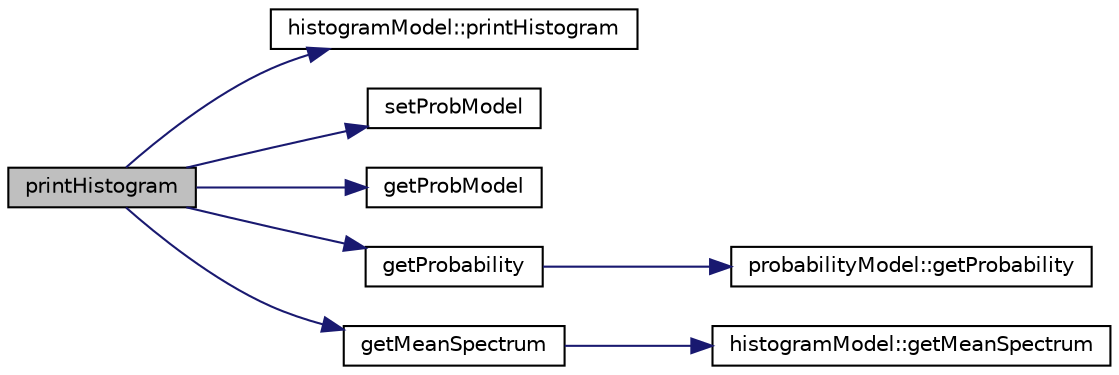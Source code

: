 digraph "printHistogram"
{
  edge [fontname="Helvetica",fontsize="10",labelfontname="Helvetica",labelfontsize="10"];
  node [fontname="Helvetica",fontsize="10",shape=record];
  rankdir="LR";
  Node1 [label="printHistogram",height=0.2,width=0.4,color="black", fillcolor="grey75", style="filled", fontcolor="black"];
  Node1 -> Node2 [color="midnightblue",fontsize="10",style="solid",fontname="Helvetica"];
  Node2 [label="histogramModel::printHistogram",height=0.2,width=0.4,color="black", fillcolor="white", style="filled",URL="$classhistogram_model.html#a18b36feac655acba55d44f8c1eb2a597"];
  Node1 -> Node3 [color="midnightblue",fontsize="10",style="solid",fontname="Helvetica"];
  Node3 [label="setProbModel",height=0.2,width=0.4,color="black", fillcolor="white", style="filled",URL="$classcompound_model.html#a9a7773cab16989f7580cf71f9777a138"];
  Node1 -> Node4 [color="midnightblue",fontsize="10",style="solid",fontname="Helvetica"];
  Node4 [label="getProbModel",height=0.2,width=0.4,color="black", fillcolor="white", style="filled",URL="$classcompound_model.html#ac4a965ad41a1f60b520be75f53139529"];
  Node1 -> Node5 [color="midnightblue",fontsize="10",style="solid",fontname="Helvetica"];
  Node5 [label="getProbability",height=0.2,width=0.4,color="black", fillcolor="white", style="filled",URL="$classcompound_model.html#a53c1a2ed2199a9d6b029bb664ba9e899"];
  Node5 -> Node6 [color="midnightblue",fontsize="10",style="solid",fontname="Helvetica"];
  Node6 [label="probabilityModel::getProbability",height=0.2,width=0.4,color="black", fillcolor="white", style="filled",URL="$classprobability_model.html#a53c1a2ed2199a9d6b029bb664ba9e899"];
  Node1 -> Node7 [color="midnightblue",fontsize="10",style="solid",fontname="Helvetica"];
  Node7 [label="getMeanSpectrum",height=0.2,width=0.4,color="black", fillcolor="white", style="filled",URL="$classcompound_model.html#aa77f6b508b4f552ed4cd6eda60c9c1d8"];
  Node7 -> Node8 [color="midnightblue",fontsize="10",style="solid",fontname="Helvetica"];
  Node8 [label="histogramModel::getMeanSpectrum",height=0.2,width=0.4,color="black", fillcolor="white", style="filled",URL="$classhistogram_model.html#aa77f6b508b4f552ed4cd6eda60c9c1d8"];
}
